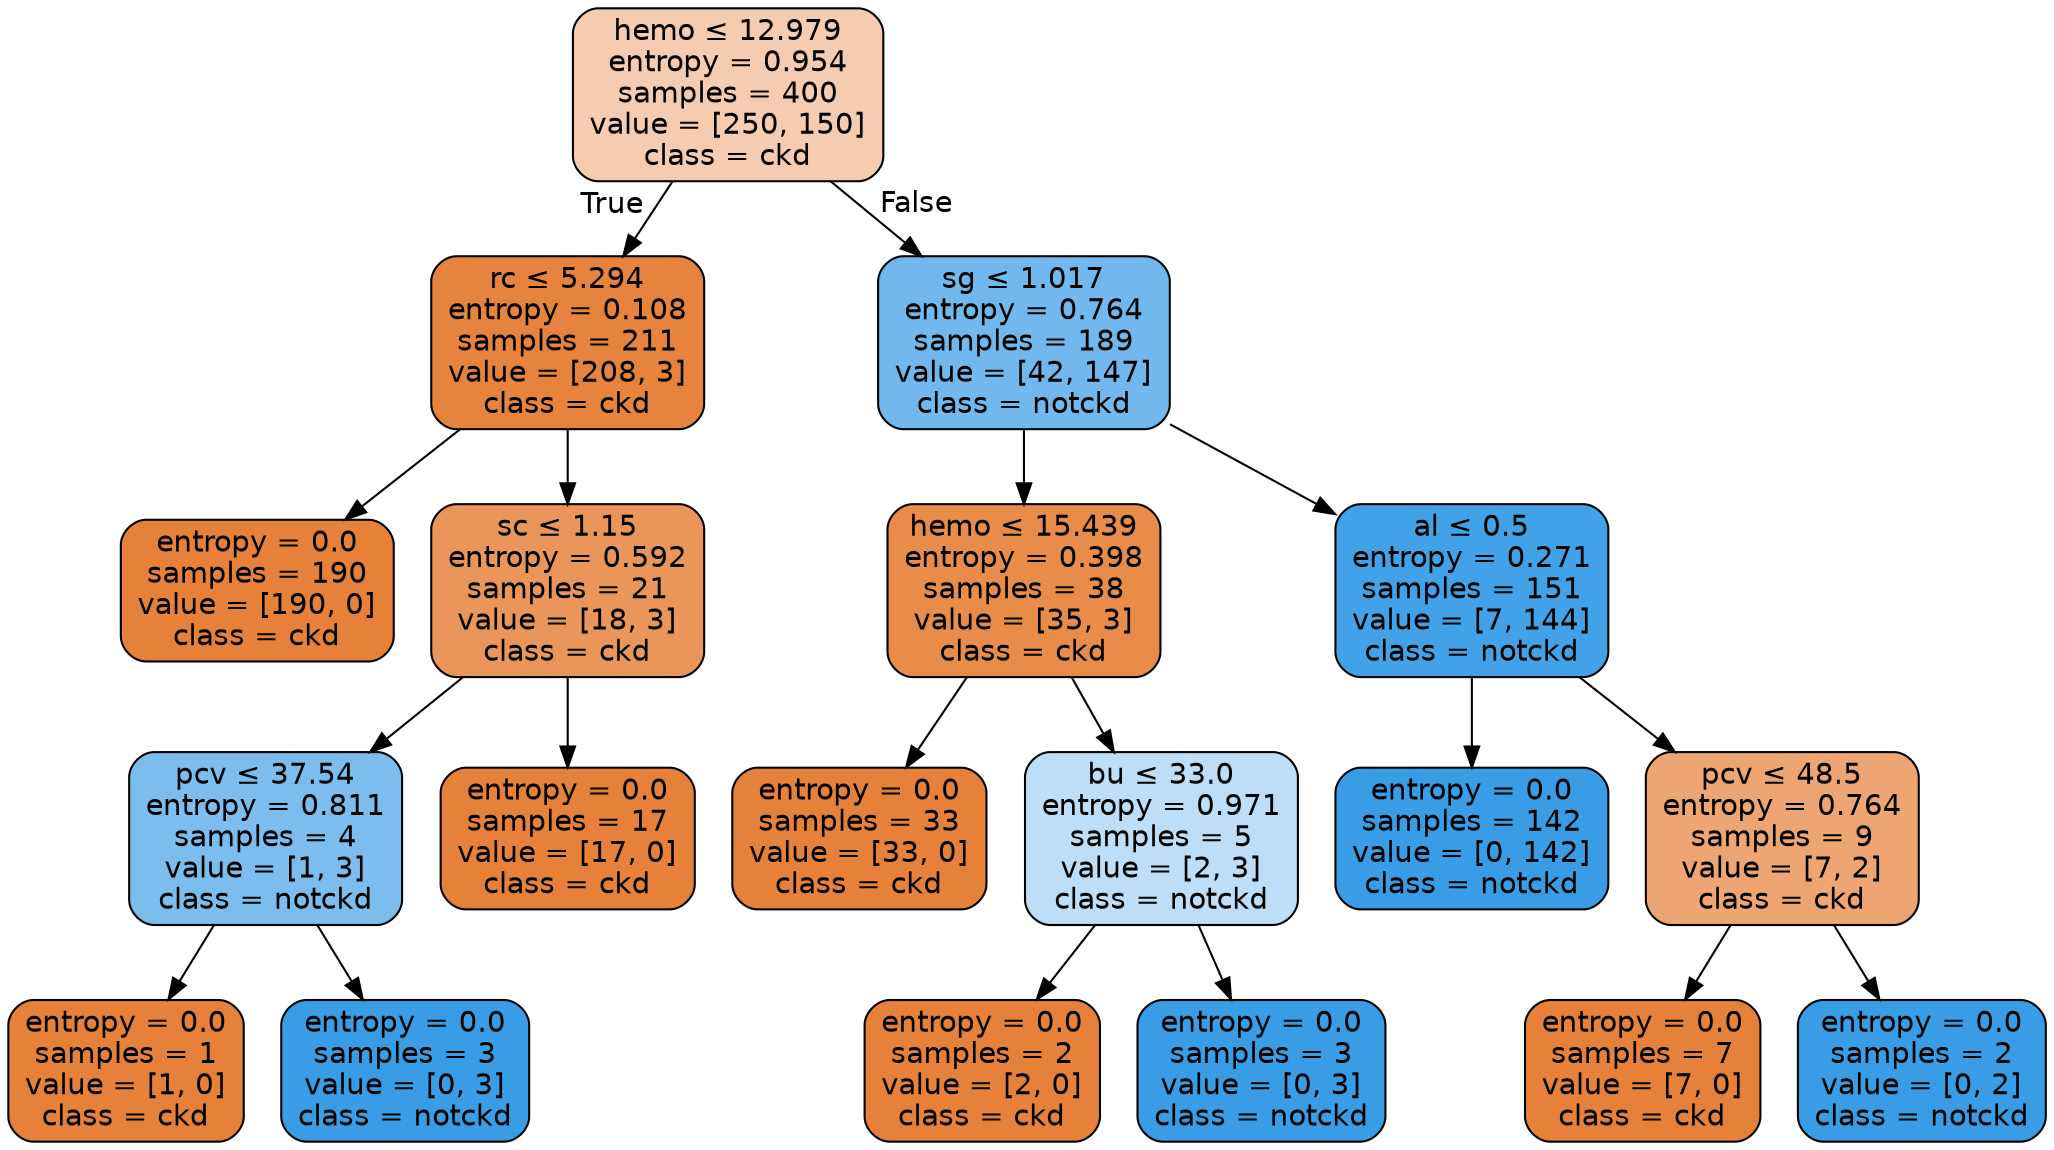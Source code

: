 digraph Tree {
node [shape=box, style="filled, rounded", color="black", fontname=helvetica] ;
edge [fontname=helvetica] ;
0 [label=<hemo &le; 12.979<br/>entropy = 0.954<br/>samples = 400<br/>value = [250, 150]<br/>class = ckd>, fillcolor="#e5813966"] ;
1 [label=<rc &le; 5.294<br/>entropy = 0.108<br/>samples = 211<br/>value = [208, 3]<br/>class = ckd>, fillcolor="#e58139fb"] ;
0 -> 1 [labeldistance=2.5, labelangle=45, headlabel="True"] ;
2 [label=<entropy = 0.0<br/>samples = 190<br/>value = [190, 0]<br/>class = ckd>, fillcolor="#e58139ff"] ;
1 -> 2 ;
3 [label=<sc &le; 1.15<br/>entropy = 0.592<br/>samples = 21<br/>value = [18, 3]<br/>class = ckd>, fillcolor="#e58139d4"] ;
1 -> 3 ;
4 [label=<pcv &le; 37.54<br/>entropy = 0.811<br/>samples = 4<br/>value = [1, 3]<br/>class = notckd>, fillcolor="#399de5aa"] ;
3 -> 4 ;
5 [label=<entropy = 0.0<br/>samples = 1<br/>value = [1, 0]<br/>class = ckd>, fillcolor="#e58139ff"] ;
4 -> 5 ;
6 [label=<entropy = 0.0<br/>samples = 3<br/>value = [0, 3]<br/>class = notckd>, fillcolor="#399de5ff"] ;
4 -> 6 ;
7 [label=<entropy = 0.0<br/>samples = 17<br/>value = [17, 0]<br/>class = ckd>, fillcolor="#e58139ff"] ;
3 -> 7 ;
8 [label=<sg &le; 1.017<br/>entropy = 0.764<br/>samples = 189<br/>value = [42, 147]<br/>class = notckd>, fillcolor="#399de5b6"] ;
0 -> 8 [labeldistance=2.5, labelangle=-45, headlabel="False"] ;
9 [label=<hemo &le; 15.439<br/>entropy = 0.398<br/>samples = 38<br/>value = [35, 3]<br/>class = ckd>, fillcolor="#e58139e9"] ;
8 -> 9 ;
10 [label=<entropy = 0.0<br/>samples = 33<br/>value = [33, 0]<br/>class = ckd>, fillcolor="#e58139ff"] ;
9 -> 10 ;
11 [label=<bu &le; 33.0<br/>entropy = 0.971<br/>samples = 5<br/>value = [2, 3]<br/>class = notckd>, fillcolor="#399de555"] ;
9 -> 11 ;
12 [label=<entropy = 0.0<br/>samples = 2<br/>value = [2, 0]<br/>class = ckd>, fillcolor="#e58139ff"] ;
11 -> 12 ;
13 [label=<entropy = 0.0<br/>samples = 3<br/>value = [0, 3]<br/>class = notckd>, fillcolor="#399de5ff"] ;
11 -> 13 ;
14 [label=<al &le; 0.5<br/>entropy = 0.271<br/>samples = 151<br/>value = [7, 144]<br/>class = notckd>, fillcolor="#399de5f3"] ;
8 -> 14 ;
15 [label=<entropy = 0.0<br/>samples = 142<br/>value = [0, 142]<br/>class = notckd>, fillcolor="#399de5ff"] ;
14 -> 15 ;
16 [label=<pcv &le; 48.5<br/>entropy = 0.764<br/>samples = 9<br/>value = [7, 2]<br/>class = ckd>, fillcolor="#e58139b6"] ;
14 -> 16 ;
17 [label=<entropy = 0.0<br/>samples = 7<br/>value = [7, 0]<br/>class = ckd>, fillcolor="#e58139ff"] ;
16 -> 17 ;
18 [label=<entropy = 0.0<br/>samples = 2<br/>value = [0, 2]<br/>class = notckd>, fillcolor="#399de5ff"] ;
16 -> 18 ;
}